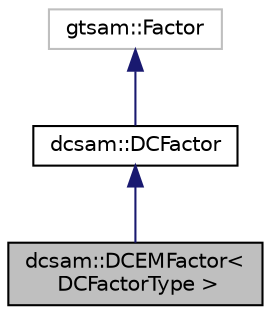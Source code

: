 digraph "dcsam::DCEMFactor&lt; DCFactorType &gt;"
{
 // LATEX_PDF_SIZE
  edge [fontname="Helvetica",fontsize="10",labelfontname="Helvetica",labelfontsize="10"];
  node [fontname="Helvetica",fontsize="10",shape=record];
  Node1 [label="dcsam::DCEMFactor\<\l DCFactorType \>",height=0.2,width=0.4,color="black", fillcolor="grey75", style="filled", fontcolor="black",tooltip="Implementation of a discrete-continuous EM factor."];
  Node2 -> Node1 [dir="back",color="midnightblue",fontsize="10",style="solid",fontname="Helvetica"];
  Node2 [label="dcsam::DCFactor",height=0.2,width=0.4,color="black", fillcolor="white", style="filled",URL="$classdcsam_1_1_d_c_factor.html",tooltip="Abstract class implementing a discrete-continuous factor."];
  Node3 -> Node2 [dir="back",color="midnightblue",fontsize="10",style="solid",fontname="Helvetica"];
  Node3 [label="gtsam::Factor",height=0.2,width=0.4,color="grey75", fillcolor="white", style="filled",tooltip=" "];
}
